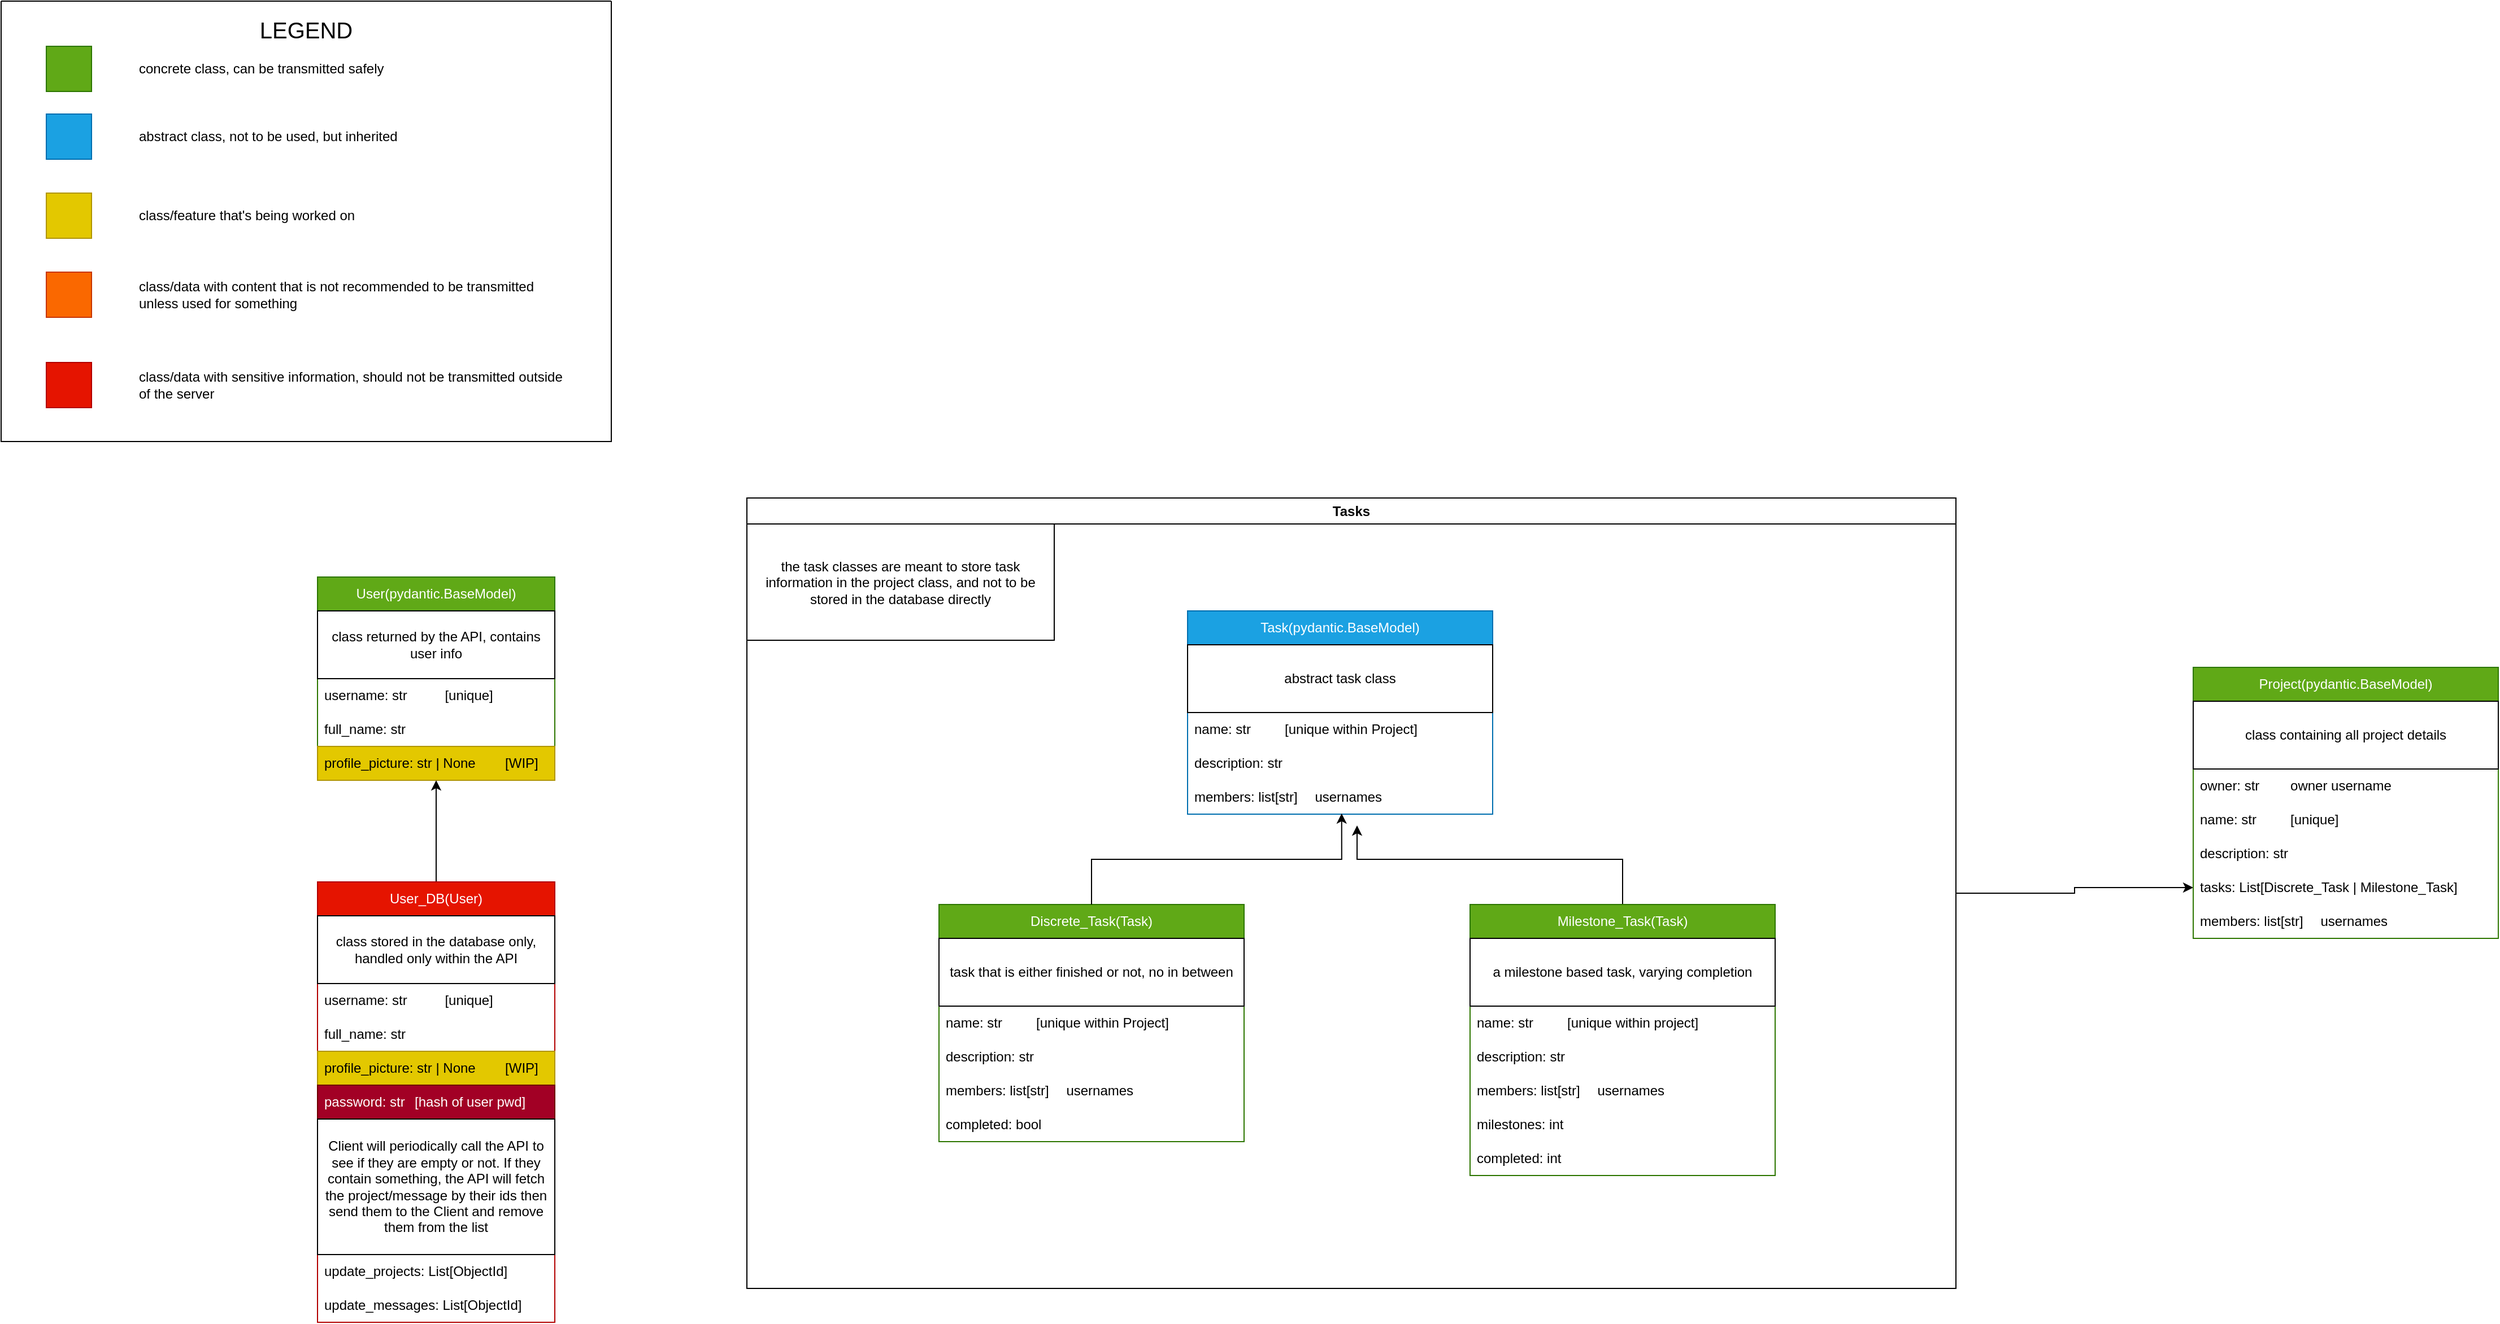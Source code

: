 <mxfile>
    <diagram name="Page-1" id="DlA_o81PhtzBPM63wzH7">
        <mxGraphModel dx="1727" dy="1283" grid="1" gridSize="10" guides="1" tooltips="1" connect="1" arrows="1" fold="1" page="0" pageScale="1" pageWidth="1169" pageHeight="827" math="0" shadow="0">
            <root>
                <mxCell id="0"/>
                <mxCell id="1" parent="0"/>
                <mxCell id="KGbFr2W1UHOio2lkcihP-109" style="edgeStyle=orthogonalEdgeStyle;rounded=0;orthogonalLoop=1;jettySize=auto;html=1;entryX=0;entryY=0.5;entryDx=0;entryDy=0;" parent="1" source="KGbFr2W1UHOio2lkcihP-46" target="KGbFr2W1UHOio2lkcihP-95" edge="1">
                    <mxGeometry relative="1" as="geometry"/>
                </mxCell>
                <mxCell id="KGbFr2W1UHOio2lkcihP-46" value="Tasks&lt;br&gt;" style="swimlane;whiteSpace=wrap;html=1;" parent="1" vertex="1">
                    <mxGeometry x="440" y="10" width="1070" height="700" as="geometry">
                        <mxRectangle x="460" y="20" width="140" height="30" as="alternateBounds"/>
                    </mxGeometry>
                </mxCell>
                <mxCell id="KGbFr2W1UHOio2lkcihP-26" value="Task(pydantic.BaseModel)" style="swimlane;fontStyle=0;childLayout=stackLayout;horizontal=1;startSize=30;horizontalStack=0;resizeParent=1;resizeParentMax=0;resizeLast=0;collapsible=1;marginBottom=0;whiteSpace=wrap;html=1;fillColor=#1ba1e2;fontColor=#ffffff;strokeColor=#006EAF;" parent="KGbFr2W1UHOio2lkcihP-46" vertex="1">
                    <mxGeometry x="390" y="100" width="270" height="180" as="geometry"/>
                </mxCell>
                <mxCell id="KGbFr2W1UHOio2lkcihP-30" value="abstract task class" style="rounded=0;whiteSpace=wrap;html=1;" parent="KGbFr2W1UHOio2lkcihP-26" vertex="1">
                    <mxGeometry y="30" width="270" height="60" as="geometry"/>
                </mxCell>
                <mxCell id="KGbFr2W1UHOio2lkcihP-27" value="name: str&lt;span style=&quot;white-space: pre;&quot;&gt;&#9;&lt;/span&gt;&lt;span style=&quot;white-space: pre;&quot;&gt;&#9;&lt;/span&gt;[unique within Project]" style="text;strokeColor=none;fillColor=none;align=left;verticalAlign=middle;spacingLeft=4;spacingRight=4;overflow=hidden;points=[[0,0.5],[1,0.5]];portConstraint=eastwest;rotatable=0;whiteSpace=wrap;html=1;" parent="KGbFr2W1UHOio2lkcihP-26" vertex="1">
                    <mxGeometry y="90" width="270" height="30" as="geometry"/>
                </mxCell>
                <mxCell id="KGbFr2W1UHOio2lkcihP-28" value="description: str" style="text;strokeColor=none;fillColor=none;align=left;verticalAlign=middle;spacingLeft=4;spacingRight=4;overflow=hidden;points=[[0,0.5],[1,0.5]];portConstraint=eastwest;rotatable=0;whiteSpace=wrap;html=1;" parent="KGbFr2W1UHOio2lkcihP-26" vertex="1">
                    <mxGeometry y="120" width="270" height="30" as="geometry"/>
                </mxCell>
                <mxCell id="KGbFr2W1UHOio2lkcihP-31" value="members: list[str]&lt;span style=&quot;white-space: pre;&quot;&gt;&#9;&lt;/span&gt;usernames" style="text;strokeColor=none;fillColor=none;align=left;verticalAlign=middle;spacingLeft=4;spacingRight=4;overflow=hidden;points=[[0,0.5],[1,0.5]];portConstraint=eastwest;rotatable=0;whiteSpace=wrap;html=1;" parent="KGbFr2W1UHOio2lkcihP-26" vertex="1">
                    <mxGeometry y="150" width="270" height="30" as="geometry"/>
                </mxCell>
                <mxCell id="KGbFr2W1UHOio2lkcihP-32" value="Discrete_Task(Task)" style="swimlane;fontStyle=0;childLayout=stackLayout;horizontal=1;startSize=30;horizontalStack=0;resizeParent=1;resizeParentMax=0;resizeLast=0;collapsible=1;marginBottom=0;whiteSpace=wrap;html=1;fillColor=#60a917;strokeColor=#2D7600;fontColor=#ffffff;" parent="KGbFr2W1UHOio2lkcihP-46" vertex="1">
                    <mxGeometry x="170" y="360" width="270" height="210" as="geometry"/>
                </mxCell>
                <mxCell id="KGbFr2W1UHOio2lkcihP-33" value="task that is either finished or not, no in between" style="rounded=0;whiteSpace=wrap;html=1;" parent="KGbFr2W1UHOio2lkcihP-32" vertex="1">
                    <mxGeometry y="30" width="270" height="60" as="geometry"/>
                </mxCell>
                <mxCell id="KGbFr2W1UHOio2lkcihP-34" value="name: str&lt;span style=&quot;white-space: pre;&quot;&gt;&#9;&lt;/span&gt;&lt;span style=&quot;white-space: pre;&quot;&gt;&#9;&lt;/span&gt;[unique within Project]" style="text;strokeColor=none;fillColor=none;align=left;verticalAlign=middle;spacingLeft=4;spacingRight=4;overflow=hidden;points=[[0,0.5],[1,0.5]];portConstraint=eastwest;rotatable=0;whiteSpace=wrap;html=1;" parent="KGbFr2W1UHOio2lkcihP-32" vertex="1">
                    <mxGeometry y="90" width="270" height="30" as="geometry"/>
                </mxCell>
                <mxCell id="KGbFr2W1UHOio2lkcihP-35" value="description: str" style="text;strokeColor=none;fillColor=none;align=left;verticalAlign=middle;spacingLeft=4;spacingRight=4;overflow=hidden;points=[[0,0.5],[1,0.5]];portConstraint=eastwest;rotatable=0;whiteSpace=wrap;html=1;" parent="KGbFr2W1UHOio2lkcihP-32" vertex="1">
                    <mxGeometry y="120" width="270" height="30" as="geometry"/>
                </mxCell>
                <mxCell id="KGbFr2W1UHOio2lkcihP-36" value="members: list[str]&lt;span style=&quot;white-space: pre;&quot;&gt;&#9;&lt;/span&gt;usernames" style="text;strokeColor=none;fillColor=none;align=left;verticalAlign=middle;spacingLeft=4;spacingRight=4;overflow=hidden;points=[[0,0.5],[1,0.5]];portConstraint=eastwest;rotatable=0;whiteSpace=wrap;html=1;" parent="KGbFr2W1UHOio2lkcihP-32" vertex="1">
                    <mxGeometry y="150" width="270" height="30" as="geometry"/>
                </mxCell>
                <mxCell id="KGbFr2W1UHOio2lkcihP-37" value="completed: bool" style="text;strokeColor=none;fillColor=none;align=left;verticalAlign=middle;spacingLeft=4;spacingRight=4;overflow=hidden;points=[[0,0.5],[1,0.5]];portConstraint=eastwest;rotatable=0;whiteSpace=wrap;html=1;" parent="KGbFr2W1UHOio2lkcihP-32" vertex="1">
                    <mxGeometry y="180" width="270" height="30" as="geometry"/>
                </mxCell>
                <mxCell id="KGbFr2W1UHOio2lkcihP-45" style="edgeStyle=orthogonalEdgeStyle;rounded=0;orthogonalLoop=1;jettySize=auto;html=1;" parent="KGbFr2W1UHOio2lkcihP-46" source="KGbFr2W1UHOio2lkcihP-38" edge="1">
                    <mxGeometry relative="1" as="geometry">
                        <mxPoint x="540" y="290" as="targetPoint"/>
                        <Array as="points">
                            <mxPoint x="775" y="320"/>
                            <mxPoint x="540" y="320"/>
                        </Array>
                    </mxGeometry>
                </mxCell>
                <mxCell id="KGbFr2W1UHOio2lkcihP-38" value="Milestone_Task(Task)" style="swimlane;fontStyle=0;childLayout=stackLayout;horizontal=1;startSize=30;horizontalStack=0;resizeParent=1;resizeParentMax=0;resizeLast=0;collapsible=1;marginBottom=0;whiteSpace=wrap;html=1;fillColor=#60a917;strokeColor=#2D7600;fontColor=#ffffff;" parent="KGbFr2W1UHOio2lkcihP-46" vertex="1">
                    <mxGeometry x="640" y="360" width="270" height="240" as="geometry"/>
                </mxCell>
                <mxCell id="KGbFr2W1UHOio2lkcihP-39" value="a milestone based task, varying completion" style="rounded=0;whiteSpace=wrap;html=1;" parent="KGbFr2W1UHOio2lkcihP-38" vertex="1">
                    <mxGeometry y="30" width="270" height="60" as="geometry"/>
                </mxCell>
                <mxCell id="KGbFr2W1UHOio2lkcihP-40" value="name: str&lt;span style=&quot;white-space: pre;&quot;&gt;&#9;&lt;/span&gt;&lt;span style=&quot;white-space: pre;&quot;&gt;&#9;&lt;/span&gt;[unique within project]" style="text;strokeColor=none;fillColor=none;align=left;verticalAlign=middle;spacingLeft=4;spacingRight=4;overflow=hidden;points=[[0,0.5],[1,0.5]];portConstraint=eastwest;rotatable=0;whiteSpace=wrap;html=1;" parent="KGbFr2W1UHOio2lkcihP-38" vertex="1">
                    <mxGeometry y="90" width="270" height="30" as="geometry"/>
                </mxCell>
                <mxCell id="KGbFr2W1UHOio2lkcihP-41" value="description: str" style="text;strokeColor=none;fillColor=none;align=left;verticalAlign=middle;spacingLeft=4;spacingRight=4;overflow=hidden;points=[[0,0.5],[1,0.5]];portConstraint=eastwest;rotatable=0;whiteSpace=wrap;html=1;" parent="KGbFr2W1UHOio2lkcihP-38" vertex="1">
                    <mxGeometry y="120" width="270" height="30" as="geometry"/>
                </mxCell>
                <mxCell id="KGbFr2W1UHOio2lkcihP-42" value="members: list[str]&lt;span style=&quot;white-space: pre;&quot;&gt;&#9;&lt;/span&gt;usernames" style="text;strokeColor=none;fillColor=none;align=left;verticalAlign=middle;spacingLeft=4;spacingRight=4;overflow=hidden;points=[[0,0.5],[1,0.5]];portConstraint=eastwest;rotatable=0;whiteSpace=wrap;html=1;" parent="KGbFr2W1UHOio2lkcihP-38" vertex="1">
                    <mxGeometry y="150" width="270" height="30" as="geometry"/>
                </mxCell>
                <mxCell id="KGbFr2W1UHOio2lkcihP-43" value="milestones: int" style="text;strokeColor=none;fillColor=none;align=left;verticalAlign=middle;spacingLeft=4;spacingRight=4;overflow=hidden;points=[[0,0.5],[1,0.5]];portConstraint=eastwest;rotatable=0;whiteSpace=wrap;html=1;" parent="KGbFr2W1UHOio2lkcihP-38" vertex="1">
                    <mxGeometry y="180" width="270" height="30" as="geometry"/>
                </mxCell>
                <mxCell id="3ImyhxXI8Kiw-1o25iAe-6" value="completed: int" style="text;strokeColor=none;fillColor=none;align=left;verticalAlign=middle;spacingLeft=4;spacingRight=4;overflow=hidden;points=[[0,0.5],[1,0.5]];portConstraint=eastwest;rotatable=0;whiteSpace=wrap;html=1;" parent="KGbFr2W1UHOio2lkcihP-38" vertex="1">
                    <mxGeometry y="210" width="270" height="30" as="geometry"/>
                </mxCell>
                <mxCell id="KGbFr2W1UHOio2lkcihP-44" style="edgeStyle=orthogonalEdgeStyle;rounded=0;orthogonalLoop=1;jettySize=auto;html=1;entryX=0.505;entryY=0.978;entryDx=0;entryDy=0;entryPerimeter=0;" parent="KGbFr2W1UHOio2lkcihP-46" source="KGbFr2W1UHOio2lkcihP-32" target="KGbFr2W1UHOio2lkcihP-31" edge="1">
                    <mxGeometry relative="1" as="geometry"/>
                </mxCell>
                <mxCell id="KGbFr2W1UHOio2lkcihP-47" value="the task classes are meant to store task information in the project class, and not to be stored in the database directly" style="rounded=0;whiteSpace=wrap;html=1;" parent="KGbFr2W1UHOio2lkcihP-46" vertex="1">
                    <mxGeometry y="23" width="272" height="103" as="geometry"/>
                </mxCell>
                <mxCell id="KGbFr2W1UHOio2lkcihP-9" value="User(pydantic.BaseModel)" style="swimlane;fontStyle=0;childLayout=stackLayout;horizontal=1;startSize=30;horizontalStack=0;resizeParent=1;resizeParentMax=0;resizeLast=0;collapsible=1;marginBottom=0;whiteSpace=wrap;html=1;fillColor=#60a917;fontColor=#ffffff;strokeColor=#2D7600;" parent="1" vertex="1">
                    <mxGeometry x="60" y="80" width="210" height="180" as="geometry"/>
                </mxCell>
                <mxCell id="KGbFr2W1UHOio2lkcihP-20" value="class returned by the API, contains user info" style="rounded=0;whiteSpace=wrap;html=1;" parent="KGbFr2W1UHOio2lkcihP-9" vertex="1">
                    <mxGeometry y="30" width="210" height="60" as="geometry"/>
                </mxCell>
                <mxCell id="KGbFr2W1UHOio2lkcihP-10" value="username: str&lt;span style=&quot;white-space: pre;&quot;&gt;&#9;&lt;/span&gt;&lt;span style=&quot;white-space: pre;&quot;&gt;&#9;&lt;/span&gt;[unique]" style="text;strokeColor=none;fillColor=none;align=left;verticalAlign=middle;spacingLeft=4;spacingRight=4;overflow=hidden;points=[[0,0.5],[1,0.5]];portConstraint=eastwest;rotatable=0;whiteSpace=wrap;html=1;" parent="KGbFr2W1UHOio2lkcihP-9" vertex="1">
                    <mxGeometry y="90" width="210" height="30" as="geometry"/>
                </mxCell>
                <mxCell id="KGbFr2W1UHOio2lkcihP-11" value="full_name: str" style="text;strokeColor=none;fillColor=none;align=left;verticalAlign=middle;spacingLeft=4;spacingRight=4;overflow=hidden;points=[[0,0.5],[1,0.5]];portConstraint=eastwest;rotatable=0;whiteSpace=wrap;html=1;" parent="KGbFr2W1UHOio2lkcihP-9" vertex="1">
                    <mxGeometry y="120" width="210" height="30" as="geometry"/>
                </mxCell>
                <mxCell id="KGbFr2W1UHOio2lkcihP-12" value="profile_picture: str | None&lt;span style=&quot;white-space: pre;&quot;&gt;&#9;&lt;/span&gt;[WIP]" style="text;strokeColor=#B09500;fillColor=#e3c800;align=left;verticalAlign=middle;spacingLeft=4;spacingRight=4;overflow=hidden;points=[[0,0.5],[1,0.5]];portConstraint=eastwest;rotatable=0;whiteSpace=wrap;html=1;fontColor=#000000;" parent="KGbFr2W1UHOio2lkcihP-9" vertex="1">
                    <mxGeometry y="150" width="210" height="30" as="geometry"/>
                </mxCell>
                <mxCell id="KGbFr2W1UHOio2lkcihP-25" style="edgeStyle=orthogonalEdgeStyle;rounded=0;orthogonalLoop=1;jettySize=auto;html=1;entryX=0.5;entryY=1;entryDx=0;entryDy=0;" parent="1" source="KGbFr2W1UHOio2lkcihP-15" target="KGbFr2W1UHOio2lkcihP-9" edge="1">
                    <mxGeometry relative="1" as="geometry"/>
                </mxCell>
                <mxCell id="KGbFr2W1UHOio2lkcihP-15" value="User_DB(User)" style="swimlane;fontStyle=0;childLayout=stackLayout;horizontal=1;startSize=30;horizontalStack=0;resizeParent=1;resizeParentMax=0;resizeLast=0;collapsible=1;marginBottom=0;whiteSpace=wrap;html=1;fillColor=#e51400;fontColor=#ffffff;strokeColor=#B20000;" parent="1" vertex="1">
                    <mxGeometry x="60" y="350" width="210" height="390" as="geometry"/>
                </mxCell>
                <mxCell id="KGbFr2W1UHOio2lkcihP-21" value="class stored in the database only, handled only within the API" style="rounded=0;whiteSpace=wrap;html=1;" parent="KGbFr2W1UHOio2lkcihP-15" vertex="1">
                    <mxGeometry y="30" width="210" height="60" as="geometry"/>
                </mxCell>
                <mxCell id="KGbFr2W1UHOio2lkcihP-17" value="username: str&lt;span style=&quot;white-space: pre;&quot;&gt;&#9;&lt;/span&gt;&lt;span style=&quot;white-space: pre;&quot;&gt;&#9;&lt;/span&gt;[unique]" style="text;strokeColor=none;fillColor=none;align=left;verticalAlign=middle;spacingLeft=4;spacingRight=4;overflow=hidden;points=[[0,0.5],[1,0.5]];portConstraint=eastwest;rotatable=0;whiteSpace=wrap;html=1;" parent="KGbFr2W1UHOio2lkcihP-15" vertex="1">
                    <mxGeometry y="90" width="210" height="30" as="geometry"/>
                </mxCell>
                <mxCell id="KGbFr2W1UHOio2lkcihP-18" value="full_name: str" style="text;strokeColor=none;fillColor=none;align=left;verticalAlign=middle;spacingLeft=4;spacingRight=4;overflow=hidden;points=[[0,0.5],[1,0.5]];portConstraint=eastwest;rotatable=0;whiteSpace=wrap;html=1;" parent="KGbFr2W1UHOio2lkcihP-15" vertex="1">
                    <mxGeometry y="120" width="210" height="30" as="geometry"/>
                </mxCell>
                <mxCell id="KGbFr2W1UHOio2lkcihP-19" value="profile_picture: str | None&lt;span style=&quot;white-space: pre;&quot;&gt;&#9;&lt;/span&gt;[WIP]" style="text;align=left;verticalAlign=middle;spacingLeft=4;spacingRight=4;overflow=hidden;points=[[0,0.5],[1,0.5]];portConstraint=eastwest;rotatable=0;whiteSpace=wrap;html=1;fillColor=#e3c800;strokeColor=#B09500;fontColor=#000000;" parent="KGbFr2W1UHOio2lkcihP-15" vertex="1">
                    <mxGeometry y="150" width="210" height="30" as="geometry"/>
                </mxCell>
                <mxCell id="KGbFr2W1UHOio2lkcihP-23" value="password: str&lt;span style=&quot;white-space: pre;&quot;&gt;&#9;&lt;/span&gt;[hash of user pwd]" style="text;strokeColor=#6F0000;fillColor=#a20025;align=left;verticalAlign=middle;spacingLeft=4;spacingRight=4;overflow=hidden;points=[[0,0.5],[1,0.5]];portConstraint=eastwest;rotatable=0;whiteSpace=wrap;html=1;fontColor=#ffffff;" parent="KGbFr2W1UHOio2lkcihP-15" vertex="1">
                    <mxGeometry y="180" width="210" height="30" as="geometry"/>
                </mxCell>
                <mxCell id="3ImyhxXI8Kiw-1o25iAe-5" value="Client will periodically call the API to see if they are empty or not. If they contain something, the API will fetch the project/message by their ids then send them to the Client and remove them from the list" style="rounded=0;whiteSpace=wrap;html=1;" parent="KGbFr2W1UHOio2lkcihP-15" vertex="1">
                    <mxGeometry y="210" width="210" height="120" as="geometry"/>
                </mxCell>
                <mxCell id="KGbFr2W1UHOio2lkcihP-98" value="update_projects: List[ObjectId]" style="text;strokeColor=none;fillColor=none;align=left;verticalAlign=middle;spacingLeft=4;spacingRight=4;overflow=hidden;points=[[0,0.5],[1,0.5]];portConstraint=eastwest;rotatable=0;whiteSpace=wrap;html=1;" parent="KGbFr2W1UHOio2lkcihP-15" vertex="1">
                    <mxGeometry y="330" width="210" height="30" as="geometry"/>
                </mxCell>
                <mxCell id="3ImyhxXI8Kiw-1o25iAe-1" value="update_messages: List[ObjectId]" style="text;strokeColor=none;fillColor=none;align=left;verticalAlign=middle;spacingLeft=4;spacingRight=4;overflow=hidden;points=[[0,0.5],[1,0.5]];portConstraint=eastwest;rotatable=0;whiteSpace=wrap;html=1;" parent="KGbFr2W1UHOio2lkcihP-15" vertex="1">
                    <mxGeometry y="360" width="210" height="30" as="geometry"/>
                </mxCell>
                <mxCell id="KGbFr2W1UHOio2lkcihP-90" value="Project(pydantic.BaseModel)" style="swimlane;fontStyle=0;childLayout=stackLayout;horizontal=1;startSize=30;horizontalStack=0;resizeParent=1;resizeParentMax=0;resizeLast=0;collapsible=1;marginBottom=0;whiteSpace=wrap;html=1;fillColor=#60a917;strokeColor=#2D7600;fontColor=#ffffff;" parent="1" vertex="1">
                    <mxGeometry x="1720" y="160" width="270" height="240" as="geometry"/>
                </mxCell>
                <mxCell id="KGbFr2W1UHOio2lkcihP-91" value="class containing all project details" style="rounded=0;whiteSpace=wrap;html=1;" parent="KGbFr2W1UHOio2lkcihP-90" vertex="1">
                    <mxGeometry y="30" width="270" height="60" as="geometry"/>
                </mxCell>
                <mxCell id="OmDqrza-l0sJG44sTimu-3" value="owner: str&lt;span style=&quot;white-space: pre;&quot;&gt;&#9;&lt;/span&gt;owner username" style="text;strokeColor=none;fillColor=none;align=left;verticalAlign=middle;spacingLeft=4;spacingRight=4;overflow=hidden;points=[[0,0.5],[1,0.5]];portConstraint=eastwest;rotatable=0;whiteSpace=wrap;html=1;" parent="KGbFr2W1UHOio2lkcihP-90" vertex="1">
                    <mxGeometry y="90" width="270" height="30" as="geometry"/>
                </mxCell>
                <mxCell id="KGbFr2W1UHOio2lkcihP-92" value="name: str&lt;span style=&quot;white-space: pre;&quot;&gt;&#9;&lt;span style=&quot;white-space: pre;&quot;&gt;&#9;&lt;/span&gt;&lt;/span&gt;[unique]" style="text;strokeColor=none;fillColor=none;align=left;verticalAlign=middle;spacingLeft=4;spacingRight=4;overflow=hidden;points=[[0,0.5],[1,0.5]];portConstraint=eastwest;rotatable=0;whiteSpace=wrap;html=1;" parent="KGbFr2W1UHOio2lkcihP-90" vertex="1">
                    <mxGeometry y="120" width="270" height="30" as="geometry"/>
                </mxCell>
                <mxCell id="KGbFr2W1UHOio2lkcihP-93" value="description: str" style="text;strokeColor=none;fillColor=none;align=left;verticalAlign=middle;spacingLeft=4;spacingRight=4;overflow=hidden;points=[[0,0.5],[1,0.5]];portConstraint=eastwest;rotatable=0;whiteSpace=wrap;html=1;" parent="KGbFr2W1UHOio2lkcihP-90" vertex="1">
                    <mxGeometry y="150" width="270" height="30" as="geometry"/>
                </mxCell>
                <mxCell id="KGbFr2W1UHOio2lkcihP-95" value="tasks: List[Discrete_Task | Milestone_Task]" style="text;strokeColor=none;fillColor=none;align=left;verticalAlign=middle;spacingLeft=4;spacingRight=4;overflow=hidden;points=[[0,0.5],[1,0.5]];portConstraint=eastwest;rotatable=0;whiteSpace=wrap;html=1;" parent="KGbFr2W1UHOio2lkcihP-90" vertex="1">
                    <mxGeometry y="180" width="270" height="30" as="geometry"/>
                </mxCell>
                <mxCell id="KGbFr2W1UHOio2lkcihP-94" value="members: list[str]&lt;span style=&quot;white-space: pre;&quot;&gt;&#9;&lt;/span&gt;usernames" style="text;strokeColor=none;fillColor=none;align=left;verticalAlign=middle;spacingLeft=4;spacingRight=4;overflow=hidden;points=[[0,0.5],[1,0.5]];portConstraint=eastwest;rotatable=0;whiteSpace=wrap;html=1;" parent="KGbFr2W1UHOio2lkcihP-90" vertex="1">
                    <mxGeometry y="210" width="270" height="30" as="geometry"/>
                </mxCell>
                <mxCell id="KGbFr2W1UHOio2lkcihP-115" value="" style="swimlane;startSize=0;" parent="1" vertex="1">
                    <mxGeometry x="-220" y="-430" width="540" height="390" as="geometry"/>
                </mxCell>
                <mxCell id="KGbFr2W1UHOio2lkcihP-110" value="" style="rounded=0;whiteSpace=wrap;html=1;fillColor=#60a917;fontColor=#ffffff;strokeColor=#2D7600;" parent="KGbFr2W1UHOio2lkcihP-115" vertex="1">
                    <mxGeometry x="40" y="40" width="40" height="40" as="geometry"/>
                </mxCell>
                <mxCell id="KGbFr2W1UHOio2lkcihP-111" value="" style="rounded=0;whiteSpace=wrap;html=1;fillColor=#1ba1e2;fontColor=#ffffff;strokeColor=#006EAF;" parent="KGbFr2W1UHOio2lkcihP-115" vertex="1">
                    <mxGeometry x="40" y="100" width="40" height="40" as="geometry"/>
                </mxCell>
                <mxCell id="KGbFr2W1UHOio2lkcihP-112" value="" style="rounded=0;whiteSpace=wrap;html=1;fillColor=#e3c800;fontColor=#000000;strokeColor=#B09500;" parent="KGbFr2W1UHOio2lkcihP-115" vertex="1">
                    <mxGeometry x="40" y="170" width="40" height="40" as="geometry"/>
                </mxCell>
                <mxCell id="KGbFr2W1UHOio2lkcihP-113" value="" style="rounded=0;whiteSpace=wrap;html=1;fillColor=#fa6800;fontColor=#000000;strokeColor=#C73500;" parent="KGbFr2W1UHOio2lkcihP-115" vertex="1">
                    <mxGeometry x="40" y="240" width="40" height="40" as="geometry"/>
                </mxCell>
                <mxCell id="KGbFr2W1UHOio2lkcihP-114" value="" style="rounded=0;whiteSpace=wrap;html=1;fillColor=#e51400;fontColor=#ffffff;strokeColor=#B20000;" parent="KGbFr2W1UHOio2lkcihP-115" vertex="1">
                    <mxGeometry x="40" y="320" width="40" height="40" as="geometry"/>
                </mxCell>
                <mxCell id="KGbFr2W1UHOio2lkcihP-116" value="&lt;font style=&quot;font-size: 20px;&quot;&gt;LEGEND&lt;/font&gt;" style="text;html=1;strokeColor=none;fillColor=none;align=center;verticalAlign=middle;whiteSpace=wrap;rounded=0;" parent="KGbFr2W1UHOio2lkcihP-115" vertex="1">
                    <mxGeometry x="225" y="10" width="90" height="30" as="geometry"/>
                </mxCell>
                <mxCell id="KGbFr2W1UHOio2lkcihP-117" value="concrete class, can be transmitted safely" style="text;html=1;strokeColor=none;fillColor=none;align=left;verticalAlign=middle;whiteSpace=wrap;rounded=0;" parent="KGbFr2W1UHOio2lkcihP-115" vertex="1">
                    <mxGeometry x="120" y="45" width="380" height="30" as="geometry"/>
                </mxCell>
                <mxCell id="KGbFr2W1UHOio2lkcihP-118" value="abstract class, not to be used, but inherited" style="text;html=1;strokeColor=none;fillColor=none;align=left;verticalAlign=middle;whiteSpace=wrap;rounded=0;" parent="KGbFr2W1UHOio2lkcihP-115" vertex="1">
                    <mxGeometry x="120" y="105" width="380" height="30" as="geometry"/>
                </mxCell>
                <mxCell id="KGbFr2W1UHOio2lkcihP-119" value="class/feature that's being worked on" style="text;html=1;strokeColor=none;fillColor=none;align=left;verticalAlign=middle;whiteSpace=wrap;rounded=0;" parent="KGbFr2W1UHOio2lkcihP-115" vertex="1">
                    <mxGeometry x="120" y="175" width="380" height="30" as="geometry"/>
                </mxCell>
                <mxCell id="KGbFr2W1UHOio2lkcihP-120" value="class/data with content that is not recommended to be transmitted unless used for something" style="text;html=1;strokeColor=none;fillColor=none;align=left;verticalAlign=middle;whiteSpace=wrap;rounded=0;" parent="KGbFr2W1UHOio2lkcihP-115" vertex="1">
                    <mxGeometry x="120" y="245" width="380" height="30" as="geometry"/>
                </mxCell>
                <mxCell id="KGbFr2W1UHOio2lkcihP-121" value="class/data with sensitive information, should not be transmitted outside of the server" style="text;html=1;strokeColor=none;fillColor=none;align=left;verticalAlign=middle;whiteSpace=wrap;rounded=0;" parent="KGbFr2W1UHOio2lkcihP-115" vertex="1">
                    <mxGeometry x="120" y="325" width="380" height="30" as="geometry"/>
                </mxCell>
            </root>
        </mxGraphModel>
    </diagram>
</mxfile>